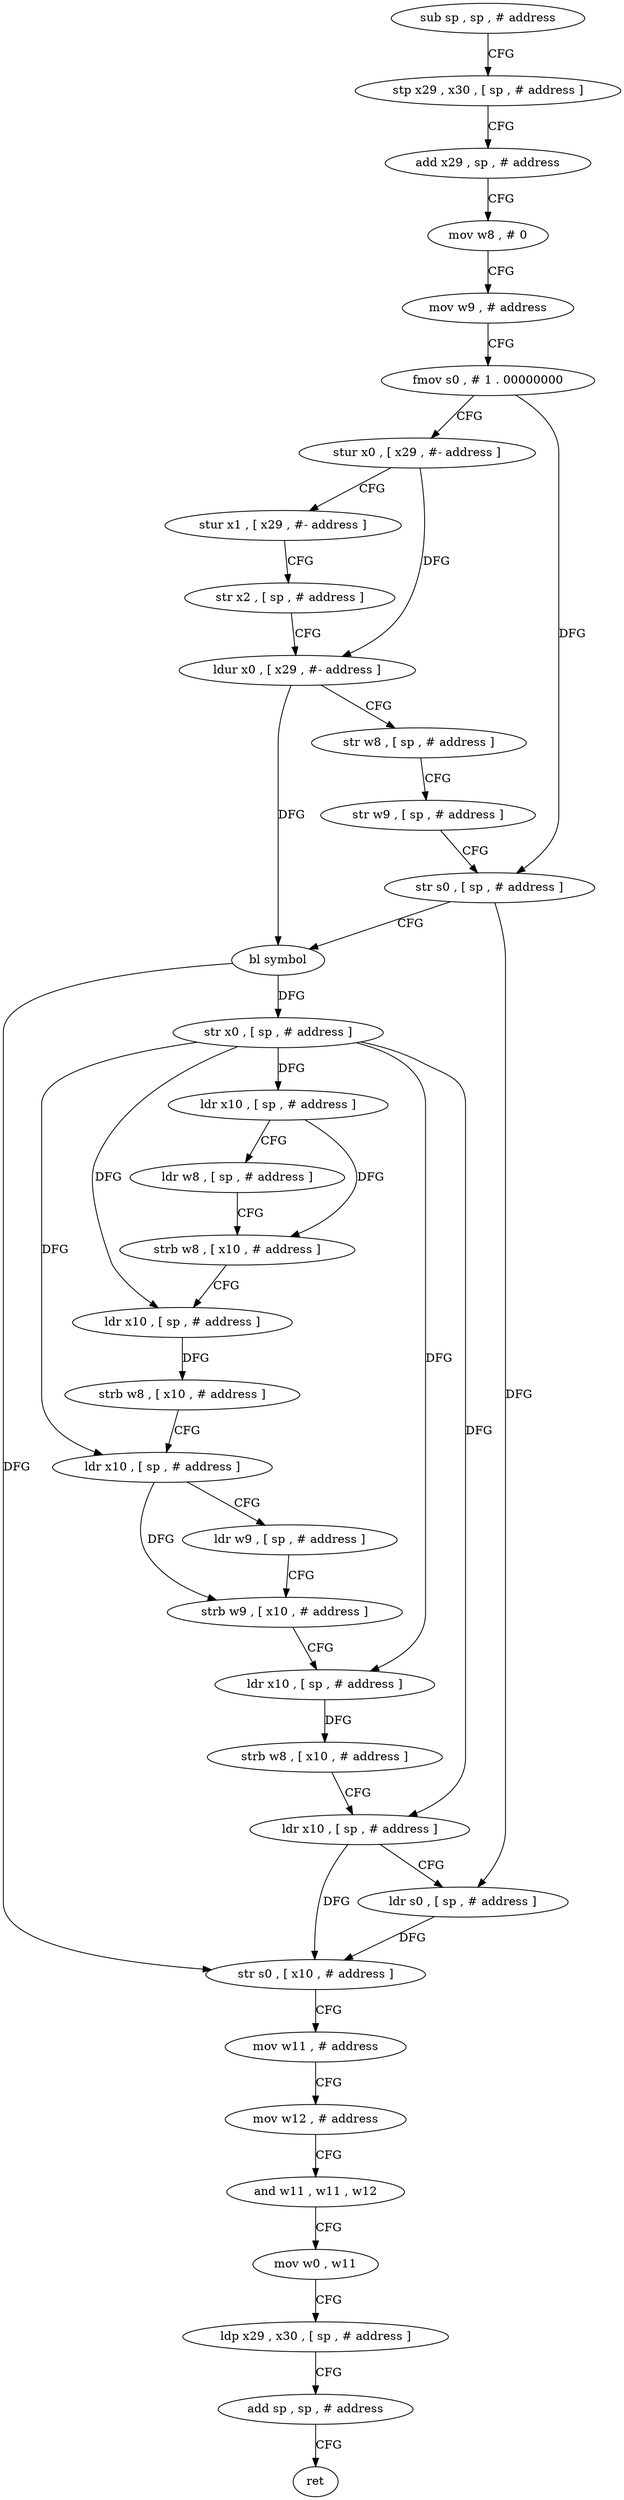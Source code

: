 digraph "func" {
"4279992" [label = "sub sp , sp , # address" ]
"4279996" [label = "stp x29 , x30 , [ sp , # address ]" ]
"4280000" [label = "add x29 , sp , # address" ]
"4280004" [label = "mov w8 , # 0" ]
"4280008" [label = "mov w9 , # address" ]
"4280012" [label = "fmov s0 , # 1 . 00000000" ]
"4280016" [label = "stur x0 , [ x29 , #- address ]" ]
"4280020" [label = "stur x1 , [ x29 , #- address ]" ]
"4280024" [label = "str x2 , [ sp , # address ]" ]
"4280028" [label = "ldur x0 , [ x29 , #- address ]" ]
"4280032" [label = "str w8 , [ sp , # address ]" ]
"4280036" [label = "str w9 , [ sp , # address ]" ]
"4280040" [label = "str s0 , [ sp , # address ]" ]
"4280044" [label = "bl symbol" ]
"4280048" [label = "str x0 , [ sp , # address ]" ]
"4280052" [label = "ldr x10 , [ sp , # address ]" ]
"4280056" [label = "ldr w8 , [ sp , # address ]" ]
"4280060" [label = "strb w8 , [ x10 , # address ]" ]
"4280064" [label = "ldr x10 , [ sp , # address ]" ]
"4280068" [label = "strb w8 , [ x10 , # address ]" ]
"4280072" [label = "ldr x10 , [ sp , # address ]" ]
"4280076" [label = "ldr w9 , [ sp , # address ]" ]
"4280080" [label = "strb w9 , [ x10 , # address ]" ]
"4280084" [label = "ldr x10 , [ sp , # address ]" ]
"4280088" [label = "strb w8 , [ x10 , # address ]" ]
"4280092" [label = "ldr x10 , [ sp , # address ]" ]
"4280096" [label = "ldr s0 , [ sp , # address ]" ]
"4280100" [label = "str s0 , [ x10 , # address ]" ]
"4280104" [label = "mov w11 , # address" ]
"4280108" [label = "mov w12 , # address" ]
"4280112" [label = "and w11 , w11 , w12" ]
"4280116" [label = "mov w0 , w11" ]
"4280120" [label = "ldp x29 , x30 , [ sp , # address ]" ]
"4280124" [label = "add sp , sp , # address" ]
"4280128" [label = "ret" ]
"4279992" -> "4279996" [ label = "CFG" ]
"4279996" -> "4280000" [ label = "CFG" ]
"4280000" -> "4280004" [ label = "CFG" ]
"4280004" -> "4280008" [ label = "CFG" ]
"4280008" -> "4280012" [ label = "CFG" ]
"4280012" -> "4280016" [ label = "CFG" ]
"4280012" -> "4280040" [ label = "DFG" ]
"4280016" -> "4280020" [ label = "CFG" ]
"4280016" -> "4280028" [ label = "DFG" ]
"4280020" -> "4280024" [ label = "CFG" ]
"4280024" -> "4280028" [ label = "CFG" ]
"4280028" -> "4280032" [ label = "CFG" ]
"4280028" -> "4280044" [ label = "DFG" ]
"4280032" -> "4280036" [ label = "CFG" ]
"4280036" -> "4280040" [ label = "CFG" ]
"4280040" -> "4280044" [ label = "CFG" ]
"4280040" -> "4280096" [ label = "DFG" ]
"4280044" -> "4280048" [ label = "DFG" ]
"4280044" -> "4280100" [ label = "DFG" ]
"4280048" -> "4280052" [ label = "DFG" ]
"4280048" -> "4280064" [ label = "DFG" ]
"4280048" -> "4280072" [ label = "DFG" ]
"4280048" -> "4280084" [ label = "DFG" ]
"4280048" -> "4280092" [ label = "DFG" ]
"4280052" -> "4280056" [ label = "CFG" ]
"4280052" -> "4280060" [ label = "DFG" ]
"4280056" -> "4280060" [ label = "CFG" ]
"4280060" -> "4280064" [ label = "CFG" ]
"4280064" -> "4280068" [ label = "DFG" ]
"4280068" -> "4280072" [ label = "CFG" ]
"4280072" -> "4280076" [ label = "CFG" ]
"4280072" -> "4280080" [ label = "DFG" ]
"4280076" -> "4280080" [ label = "CFG" ]
"4280080" -> "4280084" [ label = "CFG" ]
"4280084" -> "4280088" [ label = "DFG" ]
"4280088" -> "4280092" [ label = "CFG" ]
"4280092" -> "4280096" [ label = "CFG" ]
"4280092" -> "4280100" [ label = "DFG" ]
"4280096" -> "4280100" [ label = "DFG" ]
"4280100" -> "4280104" [ label = "CFG" ]
"4280104" -> "4280108" [ label = "CFG" ]
"4280108" -> "4280112" [ label = "CFG" ]
"4280112" -> "4280116" [ label = "CFG" ]
"4280116" -> "4280120" [ label = "CFG" ]
"4280120" -> "4280124" [ label = "CFG" ]
"4280124" -> "4280128" [ label = "CFG" ]
}
